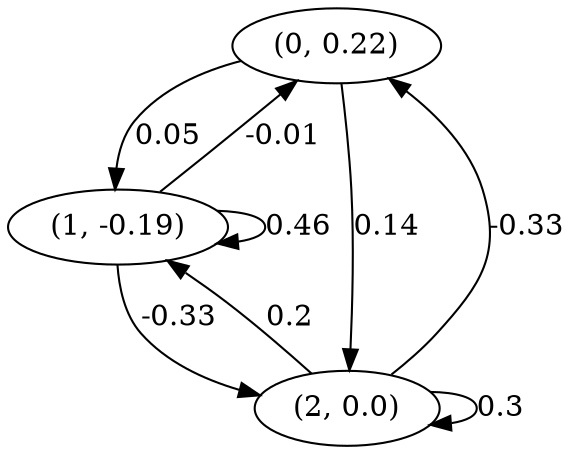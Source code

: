 digraph {
    0 [ label = "(0, 0.22)" ]
    1 [ label = "(1, -0.19)" ]
    2 [ label = "(2, 0.0)" ]
    1 -> 1 [ label = "0.46" ]
    2 -> 2 [ label = "0.3" ]
    1 -> 0 [ label = "-0.01" ]
    2 -> 0 [ label = "-0.33" ]
    0 -> 1 [ label = "0.05" ]
    2 -> 1 [ label = "0.2" ]
    0 -> 2 [ label = "0.14" ]
    1 -> 2 [ label = "-0.33" ]
}

